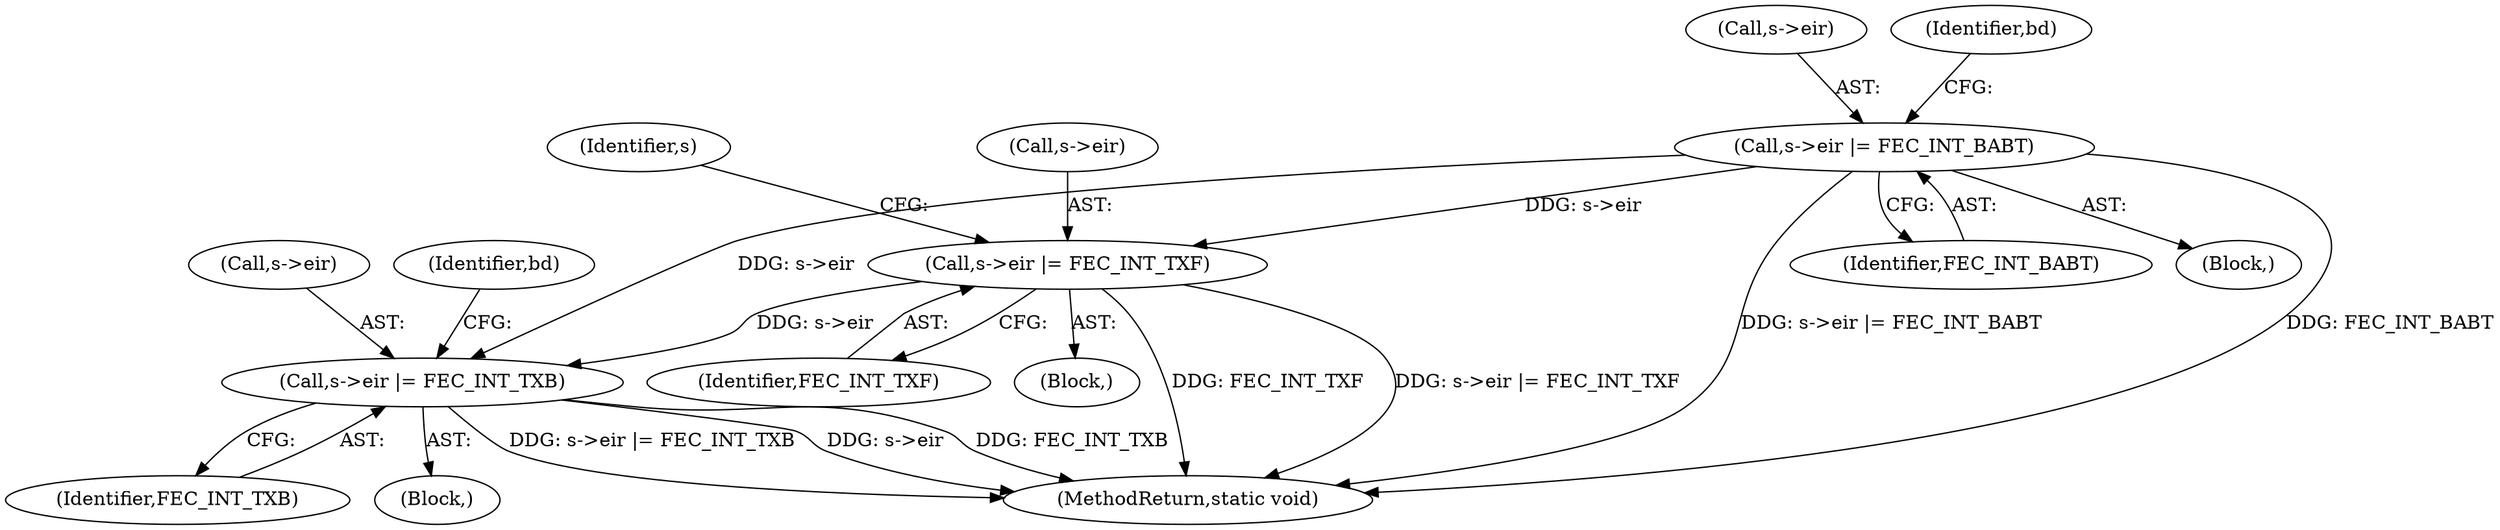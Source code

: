digraph "0_qemu_070c4b92b8cd5390889716677a0b92444d6e087a@pointer" {
"1000211" [label="(Call,s->eir |= FEC_INT_TXF)"];
"1000172" [label="(Call,s->eir |= FEC_INT_BABT)"];
"1000216" [label="(Call,s->eir |= FEC_INT_TXB)"];
"1000173" [label="(Call,s->eir)"];
"1000218" [label="(Identifier,s)"];
"1000223" [label="(Identifier,bd)"];
"1000176" [label="(Identifier,FEC_INT_BABT)"];
"1000179" [label="(Identifier,bd)"];
"1000217" [label="(Call,s->eir)"];
"1000220" [label="(Identifier,FEC_INT_TXB)"];
"1000166" [label="(Block,)"];
"1000215" [label="(Identifier,FEC_INT_TXF)"];
"1000195" [label="(Block,)"];
"1000211" [label="(Call,s->eir |= FEC_INT_TXF)"];
"1000249" [label="(MethodReturn,static void)"];
"1000172" [label="(Call,s->eir |= FEC_INT_BABT)"];
"1000106" [label="(Block,)"];
"1000216" [label="(Call,s->eir |= FEC_INT_TXB)"];
"1000212" [label="(Call,s->eir)"];
"1000211" -> "1000195"  [label="AST: "];
"1000211" -> "1000215"  [label="CFG: "];
"1000212" -> "1000211"  [label="AST: "];
"1000215" -> "1000211"  [label="AST: "];
"1000218" -> "1000211"  [label="CFG: "];
"1000211" -> "1000249"  [label="DDG: s->eir |= FEC_INT_TXF"];
"1000211" -> "1000249"  [label="DDG: FEC_INT_TXF"];
"1000172" -> "1000211"  [label="DDG: s->eir"];
"1000211" -> "1000216"  [label="DDG: s->eir"];
"1000172" -> "1000166"  [label="AST: "];
"1000172" -> "1000176"  [label="CFG: "];
"1000173" -> "1000172"  [label="AST: "];
"1000176" -> "1000172"  [label="AST: "];
"1000179" -> "1000172"  [label="CFG: "];
"1000172" -> "1000249"  [label="DDG: s->eir |= FEC_INT_BABT"];
"1000172" -> "1000249"  [label="DDG: FEC_INT_BABT"];
"1000172" -> "1000216"  [label="DDG: s->eir"];
"1000216" -> "1000106"  [label="AST: "];
"1000216" -> "1000220"  [label="CFG: "];
"1000217" -> "1000216"  [label="AST: "];
"1000220" -> "1000216"  [label="AST: "];
"1000223" -> "1000216"  [label="CFG: "];
"1000216" -> "1000249"  [label="DDG: s->eir |= FEC_INT_TXB"];
"1000216" -> "1000249"  [label="DDG: s->eir"];
"1000216" -> "1000249"  [label="DDG: FEC_INT_TXB"];
}
